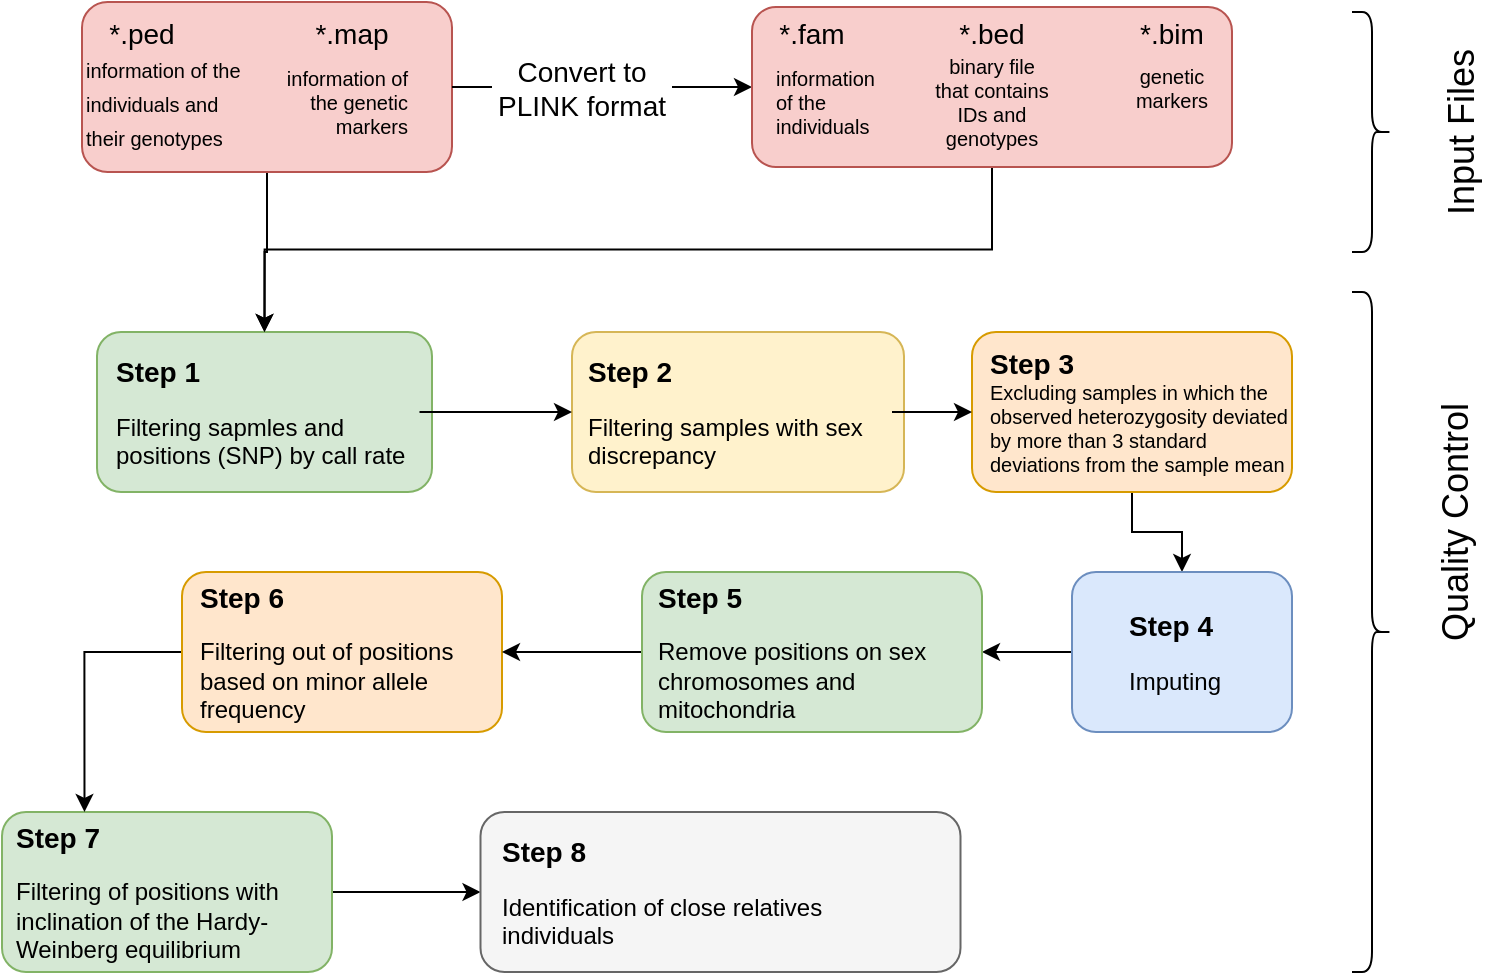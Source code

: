 <mxfile version="18.0.8" type="github">
  <diagram id="3wOLqzwA18D3ziB3solg" name="Page-1">
    <mxGraphModel dx="1018" dy="690" grid="1" gridSize="10" guides="1" tooltips="1" connect="1" arrows="1" fold="1" page="1" pageScale="1" pageWidth="827" pageHeight="1169" math="0" shadow="0">
      <root>
        <mxCell id="0" />
        <mxCell id="1" parent="0" />
        <mxCell id="Y5ALovDwi28sZ790nxAF-77" style="edgeStyle=orthogonalEdgeStyle;rounded=0;orthogonalLoop=1;jettySize=auto;html=1;exitX=1;exitY=0.5;exitDx=0;exitDy=0;entryX=0;entryY=0.5;entryDx=0;entryDy=0;fontSize=10;" edge="1" parent="1" source="Y5ALovDwi28sZ790nxAF-71" target="Y5ALovDwi28sZ790nxAF-73">
          <mxGeometry relative="1" as="geometry" />
        </mxCell>
        <mxCell id="Y5ALovDwi28sZ790nxAF-71" value="" style="rounded=1;whiteSpace=wrap;html=1;fontSize=10;fillColor=#d5e8d4;strokeColor=#82b366;" vertex="1" parent="1">
          <mxGeometry x="35" y="440" width="165" height="80" as="geometry" />
        </mxCell>
        <mxCell id="Y5ALovDwi28sZ790nxAF-75" style="edgeStyle=orthogonalEdgeStyle;rounded=0;orthogonalLoop=1;jettySize=auto;html=1;exitX=0;exitY=0.5;exitDx=0;exitDy=0;entryX=0.25;entryY=0;entryDx=0;entryDy=0;fontSize=10;" edge="1" parent="1" source="Y5ALovDwi28sZ790nxAF-70" target="Y5ALovDwi28sZ790nxAF-71">
          <mxGeometry relative="1" as="geometry" />
        </mxCell>
        <mxCell id="Y5ALovDwi28sZ790nxAF-70" value="" style="rounded=1;whiteSpace=wrap;html=1;fontSize=10;fillColor=#ffe6cc;strokeColor=#d79b00;" vertex="1" parent="1">
          <mxGeometry x="125" y="320" width="160" height="80" as="geometry" />
        </mxCell>
        <mxCell id="Y5ALovDwi28sZ790nxAF-1" value="" style="rounded=1;whiteSpace=wrap;html=1;fillColor=#fff2cc;strokeColor=#d6b656;" vertex="1" parent="1">
          <mxGeometry x="320" y="200" width="166" height="80" as="geometry" />
        </mxCell>
        <mxCell id="Y5ALovDwi28sZ790nxAF-8" value="" style="whiteSpace=wrap;html=1;rounded=1;fillColor=#d5e8d4;strokeColor=#82b366;" vertex="1" parent="1">
          <mxGeometry x="82.5" y="200" width="167.5" height="80" as="geometry" />
        </mxCell>
        <mxCell id="Y5ALovDwi28sZ790nxAF-43" value="" style="edgeStyle=orthogonalEdgeStyle;rounded=0;orthogonalLoop=1;jettySize=auto;html=1;fontSize=18;startArrow=none;" edge="1" parent="1" source="Y5ALovDwi28sZ790nxAF-45" target="Y5ALovDwi28sZ790nxAF-23">
          <mxGeometry relative="1" as="geometry" />
        </mxCell>
        <mxCell id="Y5ALovDwi28sZ790nxAF-44" style="edgeStyle=orthogonalEdgeStyle;rounded=0;orthogonalLoop=1;jettySize=auto;html=1;entryX=0.5;entryY=0;entryDx=0;entryDy=0;fontSize=18;" edge="1" parent="1" source="Y5ALovDwi28sZ790nxAF-10" target="Y5ALovDwi28sZ790nxAF-8">
          <mxGeometry relative="1" as="geometry" />
        </mxCell>
        <mxCell id="Y5ALovDwi28sZ790nxAF-10" value="" style="whiteSpace=wrap;html=1;rounded=1;fillColor=#f8cecc;strokeColor=#b85450;" vertex="1" parent="1">
          <mxGeometry x="75" y="35" width="185" height="85" as="geometry" />
        </mxCell>
        <mxCell id="Y5ALovDwi28sZ790nxAF-68" style="edgeStyle=orthogonalEdgeStyle;rounded=0;orthogonalLoop=1;jettySize=auto;html=1;exitX=0.5;exitY=1;exitDx=0;exitDy=0;fontSize=10;" edge="1" parent="1" source="Y5ALovDwi28sZ790nxAF-12" target="Y5ALovDwi28sZ790nxAF-14">
          <mxGeometry relative="1" as="geometry" />
        </mxCell>
        <mxCell id="Y5ALovDwi28sZ790nxAF-12" value="" style="whiteSpace=wrap;html=1;rounded=1;fillColor=#ffe6cc;strokeColor=#d79b00;" vertex="1" parent="1">
          <mxGeometry x="520" y="200" width="160" height="80" as="geometry" />
        </mxCell>
        <mxCell id="Y5ALovDwi28sZ790nxAF-17" value="" style="edgeStyle=orthogonalEdgeStyle;rounded=0;orthogonalLoop=1;jettySize=auto;html=1;" edge="1" parent="1" source="Y5ALovDwi28sZ790nxAF-14" target="Y5ALovDwi28sZ790nxAF-16">
          <mxGeometry relative="1" as="geometry" />
        </mxCell>
        <mxCell id="Y5ALovDwi28sZ790nxAF-14" value="" style="whiteSpace=wrap;html=1;rounded=1;fillColor=#dae8fc;strokeColor=#6c8ebf;" vertex="1" parent="1">
          <mxGeometry x="570" y="320" width="110" height="80" as="geometry" />
        </mxCell>
        <mxCell id="Y5ALovDwi28sZ790nxAF-72" style="edgeStyle=orthogonalEdgeStyle;rounded=0;orthogonalLoop=1;jettySize=auto;html=1;exitX=0;exitY=0.5;exitDx=0;exitDy=0;entryX=1;entryY=0.5;entryDx=0;entryDy=0;fontSize=10;" edge="1" parent="1" source="Y5ALovDwi28sZ790nxAF-16" target="Y5ALovDwi28sZ790nxAF-57">
          <mxGeometry relative="1" as="geometry" />
        </mxCell>
        <mxCell id="Y5ALovDwi28sZ790nxAF-16" value="" style="whiteSpace=wrap;html=1;rounded=1;fillColor=#d5e8d4;strokeColor=#82b366;" vertex="1" parent="1">
          <mxGeometry x="355" y="320" width="170" height="80" as="geometry" />
        </mxCell>
        <mxCell id="Y5ALovDwi28sZ790nxAF-32" style="edgeStyle=orthogonalEdgeStyle;rounded=0;orthogonalLoop=1;jettySize=auto;html=1;exitX=0.5;exitY=1;exitDx=0;exitDy=0;entryX=0.5;entryY=0;entryDx=0;entryDy=0;fontSize=18;" edge="1" parent="1" source="Y5ALovDwi28sZ790nxAF-23" target="Y5ALovDwi28sZ790nxAF-8">
          <mxGeometry relative="1" as="geometry" />
        </mxCell>
        <mxCell id="Y5ALovDwi28sZ790nxAF-23" value="" style="rounded=1;whiteSpace=wrap;html=1;fontSize=18;fillColor=#f8cecc;strokeColor=#b85450;" vertex="1" parent="1">
          <mxGeometry x="410" y="37.5" width="240" height="80" as="geometry" />
        </mxCell>
        <mxCell id="Y5ALovDwi28sZ790nxAF-35" value="&lt;font style=&quot;font-size: 14px;&quot;&gt;*.map&lt;/font&gt;" style="text;html=1;strokeColor=none;fillColor=none;align=center;verticalAlign=middle;whiteSpace=wrap;rounded=0;fontSize=18;" vertex="1" parent="1">
          <mxGeometry x="180" y="35" width="60" height="30" as="geometry" />
        </mxCell>
        <mxCell id="Y5ALovDwi28sZ790nxAF-36" value="&lt;font style=&quot;font-size: 14px;&quot;&gt;*.ped&lt;/font&gt;" style="text;html=1;strokeColor=none;fillColor=none;align=center;verticalAlign=middle;whiteSpace=wrap;rounded=0;fontSize=18;" vertex="1" parent="1">
          <mxGeometry x="75" y="35" width="60" height="30" as="geometry" />
        </mxCell>
        <mxCell id="Y5ALovDwi28sZ790nxAF-37" value="" style="shape=curlyBracket;whiteSpace=wrap;html=1;rounded=1;flipH=1;fontSize=18;" vertex="1" parent="1">
          <mxGeometry x="710" y="40" width="20" height="120" as="geometry" />
        </mxCell>
        <mxCell id="Y5ALovDwi28sZ790nxAF-39" value="Input Files" style="text;html=1;strokeColor=none;fillColor=none;align=center;verticalAlign=middle;whiteSpace=wrap;rounded=0;fontSize=18;rotation=-90;" vertex="1" parent="1">
          <mxGeometry x="715" y="85" width="100" height="30" as="geometry" />
        </mxCell>
        <mxCell id="Y5ALovDwi28sZ790nxAF-40" value="" style="shape=curlyBracket;whiteSpace=wrap;html=1;rounded=1;flipH=1;fontSize=18;" vertex="1" parent="1">
          <mxGeometry x="710" y="180" width="20" height="340" as="geometry" />
        </mxCell>
        <mxCell id="Y5ALovDwi28sZ790nxAF-41" value="Quality Control" style="text;html=1;strokeColor=none;fillColor=none;align=center;verticalAlign=middle;whiteSpace=wrap;rounded=0;fontSize=18;rotation=-90;" vertex="1" parent="1">
          <mxGeometry x="697" y="280" width="130" height="30" as="geometry" />
        </mxCell>
        <mxCell id="Y5ALovDwi28sZ790nxAF-19" value="&lt;font style=&quot;font-size: 14px;&quot;&gt;*.fam&lt;/font&gt;" style="text;html=1;strokeColor=none;fillColor=none;align=center;verticalAlign=middle;whiteSpace=wrap;rounded=0;fontSize=18;" vertex="1" parent="1">
          <mxGeometry x="410" y="35" width="60" height="30" as="geometry" />
        </mxCell>
        <mxCell id="Y5ALovDwi28sZ790nxAF-20" value="&lt;font style=&quot;font-size: 14px;&quot;&gt;*.bed&lt;/font&gt;" style="text;html=1;strokeColor=none;fillColor=none;align=center;verticalAlign=middle;whiteSpace=wrap;rounded=0;fontSize=18;" vertex="1" parent="1">
          <mxGeometry x="500" y="35" width="60" height="30" as="geometry" />
        </mxCell>
        <mxCell id="Y5ALovDwi28sZ790nxAF-22" value="&lt;font style=&quot;font-size: 14px;&quot;&gt;*.bim&lt;/font&gt;" style="text;html=1;strokeColor=none;fillColor=none;align=center;verticalAlign=middle;whiteSpace=wrap;rounded=0;fontSize=18;" vertex="1" parent="1">
          <mxGeometry x="590" y="35" width="60" height="30" as="geometry" />
        </mxCell>
        <mxCell id="Y5ALovDwi28sZ790nxAF-45" value="Convert to PLINK format" style="text;html=1;strokeColor=none;fillColor=none;align=center;verticalAlign=middle;whiteSpace=wrap;rounded=0;fontSize=14;" vertex="1" parent="1">
          <mxGeometry x="280" y="57.5" width="90" height="40" as="geometry" />
        </mxCell>
        <mxCell id="Y5ALovDwi28sZ790nxAF-46" value="" style="edgeStyle=orthogonalEdgeStyle;rounded=0;orthogonalLoop=1;jettySize=auto;html=1;fontSize=18;endArrow=none;" edge="1" parent="1" source="Y5ALovDwi28sZ790nxAF-10" target="Y5ALovDwi28sZ790nxAF-45">
          <mxGeometry relative="1" as="geometry">
            <mxPoint x="270" y="75" as="sourcePoint" />
            <mxPoint x="400" y="75" as="targetPoint" />
          </mxGeometry>
        </mxCell>
        <mxCell id="Y5ALovDwi28sZ790nxAF-47" value="&lt;div style=&quot;&quot;&gt;&lt;span style=&quot;font-size: 10px;&quot;&gt;information of the individuals and their genotypes&lt;/span&gt;&lt;/div&gt;" style="text;html=1;strokeColor=none;fillColor=none;align=left;verticalAlign=middle;whiteSpace=wrap;rounded=0;fontSize=14;" vertex="1" parent="1">
          <mxGeometry x="75" y="70" width="85" height="30" as="geometry" />
        </mxCell>
        <mxCell id="Y5ALovDwi28sZ790nxAF-48" value="information of the genetic markers" style="text;html=1;strokeColor=none;fillColor=none;align=right;verticalAlign=middle;whiteSpace=wrap;rounded=0;fontSize=10;" vertex="1" parent="1">
          <mxGeometry x="170" y="70" width="70" height="30" as="geometry" />
        </mxCell>
        <mxCell id="Y5ALovDwi28sZ790nxAF-50" value="binary file that contains IDs and genotypes" style="text;html=1;strokeColor=none;fillColor=none;align=center;verticalAlign=middle;whiteSpace=wrap;rounded=0;fontSize=10;" vertex="1" parent="1">
          <mxGeometry x="500" y="70" width="60" height="30" as="geometry" />
        </mxCell>
        <mxCell id="Y5ALovDwi28sZ790nxAF-51" value="information of the individuals" style="text;html=1;strokeColor=none;fillColor=none;align=left;verticalAlign=middle;whiteSpace=wrap;rounded=0;fontSize=10;" vertex="1" parent="1">
          <mxGeometry x="420" y="70" width="60" height="30" as="geometry" />
        </mxCell>
        <mxCell id="Y5ALovDwi28sZ790nxAF-52" value="genetic markers" style="text;html=1;strokeColor=none;fillColor=none;align=center;verticalAlign=middle;whiteSpace=wrap;rounded=0;fontSize=10;" vertex="1" parent="1">
          <mxGeometry x="590" y="62.5" width="60" height="30" as="geometry" />
        </mxCell>
        <mxCell id="Y5ALovDwi28sZ790nxAF-58" style="edgeStyle=orthogonalEdgeStyle;rounded=0;orthogonalLoop=1;jettySize=auto;html=1;exitX=1;exitY=0.5;exitDx=0;exitDy=0;entryX=0;entryY=0.5;entryDx=0;entryDy=0;fontSize=12;" edge="1" parent="1" source="Y5ALovDwi28sZ790nxAF-53" target="Y5ALovDwi28sZ790nxAF-1">
          <mxGeometry relative="1" as="geometry" />
        </mxCell>
        <mxCell id="Y5ALovDwi28sZ790nxAF-53" value="&lt;div style=&quot;&quot;&gt;&lt;div style=&quot;text-align: left;&quot;&gt;&lt;b&gt;&lt;font style=&quot;font-size: 14px;&quot;&gt;Step 1&lt;/font&gt;&lt;/b&gt;&lt;/div&gt;&lt;div style=&quot;text-align: left;&quot;&gt;&amp;nbsp;&lt;/div&gt;&lt;/div&gt;&lt;div style=&quot;text-align: left;&quot;&gt;&lt;font style=&quot;font-size: 12px;&quot;&gt;Filtering sapmles and positions (SNP) by call rate&lt;/font&gt;&lt;/div&gt;" style="text;html=1;strokeColor=none;fillColor=none;align=center;verticalAlign=middle;whiteSpace=wrap;rounded=0;fontSize=10;" vertex="1" parent="1">
          <mxGeometry x="91.25" y="210" width="152.5" height="60" as="geometry" />
        </mxCell>
        <mxCell id="Y5ALovDwi28sZ790nxAF-59" value="" style="edgeStyle=orthogonalEdgeStyle;rounded=0;orthogonalLoop=1;jettySize=auto;html=1;fontSize=12;" edge="1" parent="1" source="Y5ALovDwi28sZ790nxAF-54" target="Y5ALovDwi28sZ790nxAF-12">
          <mxGeometry relative="1" as="geometry">
            <Array as="points">
              <mxPoint x="510" y="240" />
              <mxPoint x="510" y="240" />
            </Array>
          </mxGeometry>
        </mxCell>
        <mxCell id="Y5ALovDwi28sZ790nxAF-54" value="&lt;div style=&quot;&quot;&gt;&lt;div style=&quot;text-align: left;&quot;&gt;&lt;b&gt;&lt;font style=&quot;font-size: 14px;&quot;&gt;Step 2&lt;/font&gt;&lt;/b&gt;&lt;/div&gt;&lt;div style=&quot;text-align: left;&quot;&gt;&amp;nbsp;&lt;/div&gt;&lt;/div&gt;&lt;div style=&quot;text-align: left;&quot;&gt;&lt;font style=&quot;font-size: 12px;&quot;&gt;Filtering samples with sex discrepancy&lt;/font&gt;&lt;/div&gt;" style="text;html=1;strokeColor=none;fillColor=none;align=center;verticalAlign=middle;whiteSpace=wrap;rounded=0;fontSize=10;" vertex="1" parent="1">
          <mxGeometry x="326.75" y="210" width="153.25" height="60" as="geometry" />
        </mxCell>
        <mxCell id="Y5ALovDwi28sZ790nxAF-55" value="&lt;div style=&quot;&quot;&gt;&lt;div style=&quot;text-align: left;&quot;&gt;&lt;b&gt;&lt;font style=&quot;font-size: 14px;&quot;&gt;Step 3&lt;/font&gt;&lt;/b&gt;&lt;/div&gt;&lt;/div&gt;&lt;div style=&quot;text-align: left;&quot;&gt;&lt;font style=&quot;font-size: 10px;&quot;&gt;Excluding samples in which the observed heterozygosity deviated by more than 3 standard deviations from the sample mean&lt;/font&gt;&lt;/div&gt;" style="text;html=1;strokeColor=none;fillColor=none;align=center;verticalAlign=middle;whiteSpace=wrap;rounded=0;fontSize=10;" vertex="1" parent="1">
          <mxGeometry x="527.5" y="210" width="152.5" height="60" as="geometry" />
        </mxCell>
        <mxCell id="Y5ALovDwi28sZ790nxAF-56" value="&lt;div style=&quot;&quot;&gt;&lt;div style=&quot;text-align: left;&quot;&gt;&lt;b&gt;&lt;font style=&quot;font-size: 14px;&quot;&gt;Step 5&lt;/font&gt;&lt;/b&gt;&lt;/div&gt;&lt;div style=&quot;text-align: left;&quot;&gt;&amp;nbsp;&lt;/div&gt;&lt;/div&gt;&lt;div style=&quot;text-align: left;&quot;&gt;&lt;font style=&quot;font-size: 12px;&quot;&gt;Remove positions on sex chromosomes and mitochondria&lt;/font&gt;&lt;/div&gt;" style="text;html=1;strokeColor=none;fillColor=none;align=center;verticalAlign=middle;whiteSpace=wrap;rounded=0;fontSize=10;" vertex="1" parent="1">
          <mxGeometry x="361.75" y="330" width="152.5" height="60" as="geometry" />
        </mxCell>
        <mxCell id="Y5ALovDwi28sZ790nxAF-57" value="&lt;div style=&quot;&quot;&gt;&lt;div style=&quot;text-align: left;&quot;&gt;&lt;b&gt;&lt;font style=&quot;font-size: 14px;&quot;&gt;Step 6&lt;/font&gt;&lt;/b&gt;&lt;/div&gt;&lt;div style=&quot;text-align: left;&quot;&gt;&amp;nbsp;&lt;/div&gt;&lt;/div&gt;&lt;div style=&quot;text-align: left;&quot;&gt;&lt;font style=&quot;font-size: 12px;&quot;&gt;Filtering out of positions based on minor allele frequency&lt;/font&gt;&lt;/div&gt;" style="text;html=1;strokeColor=none;fillColor=none;align=center;verticalAlign=middle;whiteSpace=wrap;rounded=0;fontSize=10;" vertex="1" parent="1">
          <mxGeometry x="132.5" y="330" width="152.5" height="60" as="geometry" />
        </mxCell>
        <mxCell id="Y5ALovDwi28sZ790nxAF-63" value="&lt;div style=&quot;&quot;&gt;&lt;div style=&quot;text-align: left;&quot;&gt;&lt;b&gt;&lt;font style=&quot;font-size: 14px;&quot;&gt;Step 4&lt;/font&gt;&lt;/b&gt;&lt;/div&gt;&lt;div style=&quot;text-align: left;&quot;&gt;&amp;nbsp;&lt;/div&gt;&lt;/div&gt;&lt;div style=&quot;&quot;&gt;&lt;div style=&quot;text-align: left;&quot;&gt;&lt;span style=&quot;font-size: 12px;&quot;&gt;Imputing&lt;/span&gt;&lt;/div&gt;&lt;/div&gt;" style="text;html=1;strokeColor=none;fillColor=none;align=center;verticalAlign=middle;whiteSpace=wrap;rounded=0;fontSize=10;" vertex="1" parent="1">
          <mxGeometry x="590" y="330" width="62.5" height="60" as="geometry" />
        </mxCell>
        <mxCell id="Y5ALovDwi28sZ790nxAF-69" value="&lt;div style=&quot;&quot;&gt;&lt;div style=&quot;text-align: left;&quot;&gt;&lt;div style=&quot;text-align: center;&quot;&gt;&lt;div style=&quot;text-align: left;&quot;&gt;&lt;b&gt;&lt;font style=&quot;font-size: 14px;&quot;&gt;Step 7&lt;/font&gt;&lt;/b&gt;&lt;/div&gt;&lt;div style=&quot;text-align: left;&quot;&gt;&amp;nbsp;&lt;/div&gt;&lt;/div&gt;&lt;div&gt;&lt;font style=&quot;font-size: 12px;&quot;&gt;Filtering of positions with inclination of the Hardy-Weinberg equilibrium&lt;/font&gt;&lt;/div&gt;&lt;/div&gt;&lt;/div&gt;" style="text;html=1;strokeColor=none;fillColor=none;align=center;verticalAlign=middle;whiteSpace=wrap;rounded=0;fontSize=10;" vertex="1" parent="1">
          <mxGeometry x="41.25" y="450" width="152.5" height="60" as="geometry" />
        </mxCell>
        <mxCell id="Y5ALovDwi28sZ790nxAF-73" value="" style="rounded=1;whiteSpace=wrap;html=1;fontSize=10;fillColor=#f5f5f5;fontColor=#333333;strokeColor=#666666;" vertex="1" parent="1">
          <mxGeometry x="274.25" y="440" width="240" height="80" as="geometry" />
        </mxCell>
        <mxCell id="Y5ALovDwi28sZ790nxAF-74" value="&lt;div style=&quot;&quot;&gt;&lt;div style=&quot;text-align: left;&quot;&gt;&lt;div style=&quot;text-align: center;&quot;&gt;&lt;div style=&quot;text-align: left;&quot;&gt;&lt;b&gt;&lt;font style=&quot;font-size: 14px;&quot;&gt;Step 8&lt;/font&gt;&lt;/b&gt;&lt;/div&gt;&lt;div style=&quot;text-align: left;&quot;&gt;&amp;nbsp;&lt;/div&gt;&lt;/div&gt;&lt;div&gt;&lt;font style=&quot;font-size: 12px;&quot;&gt;Identification of close relatives individuals&lt;/font&gt;&lt;/div&gt;&lt;/div&gt;&lt;/div&gt;" style="text;html=1;strokeColor=none;fillColor=none;align=center;verticalAlign=middle;whiteSpace=wrap;rounded=0;fontSize=10;" vertex="1" parent="1">
          <mxGeometry x="284.25" y="450" width="221.25" height="60" as="geometry" />
        </mxCell>
      </root>
    </mxGraphModel>
  </diagram>
</mxfile>
